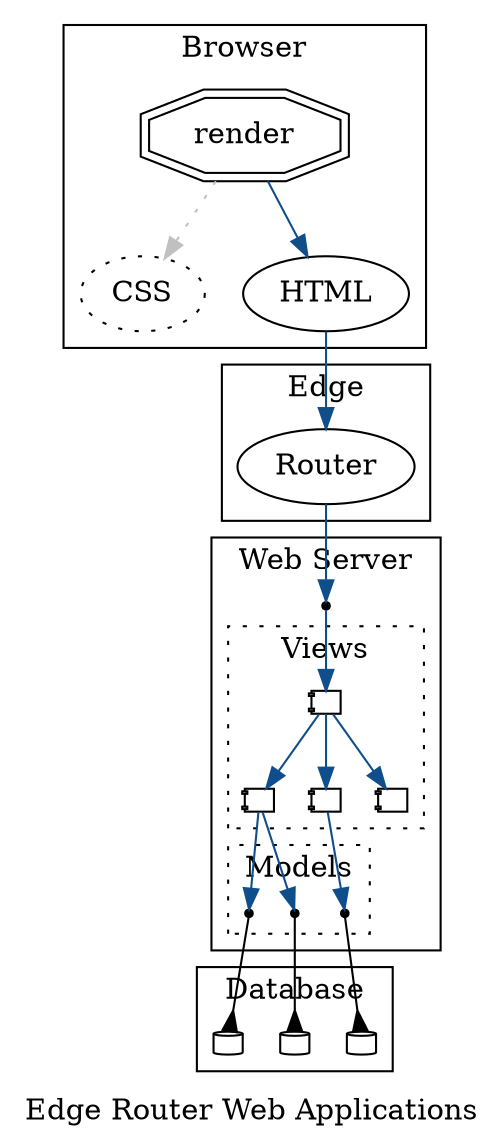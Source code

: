 digraph Edge_Router {
  label="Edge Router Web Applications"
  // rankdir="LR";

  node [shape=point]
  edge [color=dodgerblue4]
  
  subgraph cluster_browser {
    render
    css_request
    html_request

    label="Browser"
  }

  subgraph cluster_edge_route {
    router [label="Router" shape=oval]
    label="Edge"
  }
  
  subgraph cluster_web_server {
    controller

    subgraph cluster_models {
      user_model
      catalog_model
      inventory_model

      label="Models"
      style="dotted"
    }

    subgraph cluster_views {
      view
      header
      main
      footer
      
      label="Views"
      style="dotted"
    }
      
    label="Web Server"
  }

  subgraph cluster_db {
    user_db
    catalog_db
    inventory_db
      
    label="Database"
  }

  render [shape=doubleoctagon]
  html_request [shape=ellipse label="HTML"]
  css_request [shape=ellipse label="CSS" style="dotted"]

  render -> html_request
  render -> css_request [style="dotted" color=gray]

  html_request -> router
    
  router -> controller
  controller -> view

  header -> user_model
  
  main -> catalog_model
  main -> inventory_model
  
  user_model -> user_db [color=black arrowhead=inv]
  catalog_model -> catalog_db [color=black arrowhead=inv]
  inventory_model -> inventory_db [color=black arrowhead=inv]
  
  user_db [shape=cylinder label="" width=0.2 height=0.15]
  catalog_db [shape=cylinder label="" width=0.2 height=0.15]
  inventory_db [shape=cylinder label="" width=0.2 height=0.15]

  view [shape=component label="" width=0.2 height=0.15]
  header [shape=component label="" width=0.2 height=0.15]
  main [shape=component label="" width=0.2 height=0.15]
  footer [shape=component label="" width=0.2 height=0.15]
  
  view -> header
  view -> main
  view -> footer
}